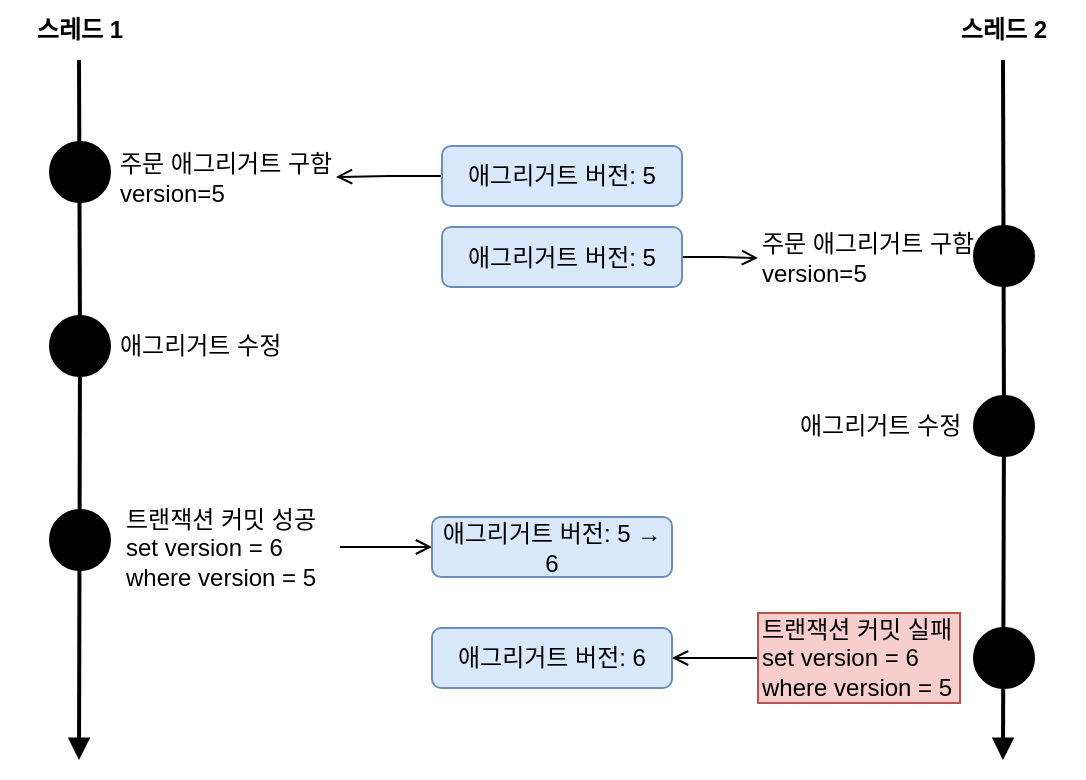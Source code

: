 <mxfile version="24.6.4" type="device">
  <diagram name="페이지-1" id="AymcwaN6Miwc1WNJYjlE">
    <mxGraphModel dx="1114" dy="894" grid="1" gridSize="10" guides="1" tooltips="1" connect="1" arrows="1" fold="1" page="1" pageScale="1" pageWidth="827" pageHeight="1169" math="0" shadow="0">
      <root>
        <mxCell id="0" />
        <mxCell id="1" parent="0" />
        <mxCell id="upWz8Z3bHJ_iLHCfg8Ll-1" value="" style="endArrow=block;html=1;rounded=0;strokeWidth=2;endFill=1;" edge="1" parent="1" source="upWz8Z3bHJ_iLHCfg8Ll-4">
          <mxGeometry width="50" height="50" relative="1" as="geometry">
            <mxPoint x="89.5" y="110" as="sourcePoint" />
            <mxPoint x="89.5" y="460" as="targetPoint" />
          </mxGeometry>
        </mxCell>
        <mxCell id="upWz8Z3bHJ_iLHCfg8Ll-2" value="" style="ellipse;whiteSpace=wrap;html=1;aspect=fixed;fillStyle=auto;fillColor=#000000;" vertex="1" parent="1">
          <mxGeometry x="75" y="151" width="30" height="30" as="geometry" />
        </mxCell>
        <mxCell id="upWz8Z3bHJ_iLHCfg8Ll-3" value="" style="endArrow=none;html=1;rounded=0;strokeWidth=2;endFill=0;" edge="1" parent="1" target="upWz8Z3bHJ_iLHCfg8Ll-4">
          <mxGeometry width="50" height="50" relative="1" as="geometry">
            <mxPoint x="89.5" y="110" as="sourcePoint" />
            <mxPoint x="89.5" y="460" as="targetPoint" />
          </mxGeometry>
        </mxCell>
        <mxCell id="upWz8Z3bHJ_iLHCfg8Ll-4" value="" style="ellipse;whiteSpace=wrap;html=1;aspect=fixed;fillStyle=auto;fillColor=#000000;" vertex="1" parent="1">
          <mxGeometry x="75" y="238" width="30" height="30" as="geometry" />
        </mxCell>
        <mxCell id="upWz8Z3bHJ_iLHCfg8Ll-5" value="" style="ellipse;whiteSpace=wrap;html=1;aspect=fixed;fillStyle=auto;fillColor=#000000;" vertex="1" parent="1">
          <mxGeometry x="75" y="335" width="30" height="30" as="geometry" />
        </mxCell>
        <mxCell id="upWz8Z3bHJ_iLHCfg8Ll-6" value="" style="endArrow=block;html=1;rounded=0;strokeWidth=2;endFill=1;" edge="1" parent="1" source="upWz8Z3bHJ_iLHCfg8Ll-9">
          <mxGeometry width="50" height="50" relative="1" as="geometry">
            <mxPoint x="551.5" y="110" as="sourcePoint" />
            <mxPoint x="551.5" y="460" as="targetPoint" />
          </mxGeometry>
        </mxCell>
        <mxCell id="upWz8Z3bHJ_iLHCfg8Ll-7" value="" style="ellipse;whiteSpace=wrap;html=1;aspect=fixed;fillStyle=auto;fillColor=#000000;" vertex="1" parent="1">
          <mxGeometry x="537" y="193" width="30" height="30" as="geometry" />
        </mxCell>
        <mxCell id="upWz8Z3bHJ_iLHCfg8Ll-8" value="" style="endArrow=none;html=1;rounded=0;strokeWidth=2;endFill=0;" edge="1" parent="1" target="upWz8Z3bHJ_iLHCfg8Ll-9">
          <mxGeometry width="50" height="50" relative="1" as="geometry">
            <mxPoint x="551.5" y="110" as="sourcePoint" />
            <mxPoint x="551.5" y="460" as="targetPoint" />
          </mxGeometry>
        </mxCell>
        <mxCell id="upWz8Z3bHJ_iLHCfg8Ll-9" value="" style="ellipse;whiteSpace=wrap;html=1;aspect=fixed;fillStyle=auto;fillColor=#000000;" vertex="1" parent="1">
          <mxGeometry x="537" y="278" width="30" height="30" as="geometry" />
        </mxCell>
        <mxCell id="upWz8Z3bHJ_iLHCfg8Ll-10" value="" style="ellipse;whiteSpace=wrap;html=1;aspect=fixed;fillStyle=auto;fillColor=#000000;" vertex="1" parent="1">
          <mxGeometry x="537" y="394" width="30" height="30" as="geometry" />
        </mxCell>
        <mxCell id="upWz8Z3bHJ_iLHCfg8Ll-11" value="주문 애그리거트 구함&lt;div&gt;version=5&lt;/div&gt;" style="text;html=1;align=left;verticalAlign=middle;whiteSpace=wrap;rounded=0;" vertex="1" parent="1">
          <mxGeometry x="108" y="151" width="110" height="35" as="geometry" />
        </mxCell>
        <mxCell id="upWz8Z3bHJ_iLHCfg8Ll-13" value="애그리거트 수정" style="text;html=1;align=left;verticalAlign=middle;whiteSpace=wrap;rounded=0;" vertex="1" parent="1">
          <mxGeometry x="108" y="243" width="92" height="20" as="geometry" />
        </mxCell>
        <mxCell id="upWz8Z3bHJ_iLHCfg8Ll-26" style="edgeStyle=orthogonalEdgeStyle;rounded=0;orthogonalLoop=1;jettySize=auto;html=1;entryX=0;entryY=0.5;entryDx=0;entryDy=0;endArrow=open;endFill=0;" edge="1" parent="1" source="upWz8Z3bHJ_iLHCfg8Ll-14" target="upWz8Z3bHJ_iLHCfg8Ll-25">
          <mxGeometry relative="1" as="geometry" />
        </mxCell>
        <mxCell id="upWz8Z3bHJ_iLHCfg8Ll-14" value="트랜잭션 커밋 성공&lt;div&gt;set version = 6&lt;/div&gt;&lt;div&gt;where version = 5&lt;/div&gt;" style="text;html=1;align=left;verticalAlign=middle;whiteSpace=wrap;rounded=0;" vertex="1" parent="1">
          <mxGeometry x="111" y="331" width="109" height="45" as="geometry" />
        </mxCell>
        <mxCell id="upWz8Z3bHJ_iLHCfg8Ll-15" value="애그리거트 수정" style="text;html=1;align=left;verticalAlign=middle;whiteSpace=wrap;rounded=0;" vertex="1" parent="1">
          <mxGeometry x="448" y="283" width="95" height="20" as="geometry" />
        </mxCell>
        <mxCell id="upWz8Z3bHJ_iLHCfg8Ll-28" style="edgeStyle=orthogonalEdgeStyle;rounded=0;orthogonalLoop=1;jettySize=auto;html=1;entryX=1;entryY=0.5;entryDx=0;entryDy=0;endArrow=open;endFill=0;" edge="1" parent="1" source="upWz8Z3bHJ_iLHCfg8Ll-16" target="upWz8Z3bHJ_iLHCfg8Ll-27">
          <mxGeometry relative="1" as="geometry" />
        </mxCell>
        <mxCell id="upWz8Z3bHJ_iLHCfg8Ll-16" value="트랜잭션 커밋 실패&lt;div&gt;set version = 6&lt;/div&gt;&lt;div&gt;where version = 5&lt;/div&gt;" style="text;html=1;align=left;verticalAlign=middle;whiteSpace=wrap;rounded=0;fillColor=#f8cecc;strokeColor=#b85450;" vertex="1" parent="1">
          <mxGeometry x="429" y="386.5" width="101" height="45" as="geometry" />
        </mxCell>
        <mxCell id="upWz8Z3bHJ_iLHCfg8Ll-17" value="스레드 1" style="text;html=1;align=center;verticalAlign=middle;whiteSpace=wrap;rounded=0;fontStyle=1" vertex="1" parent="1">
          <mxGeometry x="50" y="80" width="80" height="30" as="geometry" />
        </mxCell>
        <mxCell id="upWz8Z3bHJ_iLHCfg8Ll-18" value="스레드 2" style="text;html=1;align=center;verticalAlign=middle;whiteSpace=wrap;rounded=0;fontStyle=1" vertex="1" parent="1">
          <mxGeometry x="512" y="80" width="80" height="30" as="geometry" />
        </mxCell>
        <mxCell id="upWz8Z3bHJ_iLHCfg8Ll-20" style="edgeStyle=orthogonalEdgeStyle;rounded=0;orthogonalLoop=1;jettySize=auto;html=1;entryX=1;entryY=0.5;entryDx=0;entryDy=0;endArrow=open;endFill=0;" edge="1" parent="1" source="upWz8Z3bHJ_iLHCfg8Ll-19" target="upWz8Z3bHJ_iLHCfg8Ll-11">
          <mxGeometry relative="1" as="geometry">
            <mxPoint x="234" y="167.5" as="targetPoint" />
          </mxGeometry>
        </mxCell>
        <mxCell id="upWz8Z3bHJ_iLHCfg8Ll-19" value="애그리거트 버전: 5" style="rounded=1;whiteSpace=wrap;html=1;fillColor=#dae8fc;strokeColor=#6c8ebf;" vertex="1" parent="1">
          <mxGeometry x="271" y="153" width="120" height="30" as="geometry" />
        </mxCell>
        <mxCell id="upWz8Z3bHJ_iLHCfg8Ll-21" value="주문 애그리거트 구함&lt;div&gt;version=5&lt;/div&gt;" style="text;html=1;align=left;verticalAlign=middle;whiteSpace=wrap;rounded=0;" vertex="1" parent="1">
          <mxGeometry x="429" y="191.5" width="110" height="35" as="geometry" />
        </mxCell>
        <mxCell id="upWz8Z3bHJ_iLHCfg8Ll-24" style="edgeStyle=orthogonalEdgeStyle;rounded=0;orthogonalLoop=1;jettySize=auto;html=1;entryX=0;entryY=0.5;entryDx=0;entryDy=0;endArrow=open;endFill=0;" edge="1" parent="1" source="upWz8Z3bHJ_iLHCfg8Ll-23" target="upWz8Z3bHJ_iLHCfg8Ll-21">
          <mxGeometry relative="1" as="geometry" />
        </mxCell>
        <mxCell id="upWz8Z3bHJ_iLHCfg8Ll-23" value="애그리거트 버전: 5" style="rounded=1;whiteSpace=wrap;html=1;fillColor=#dae8fc;strokeColor=#6c8ebf;" vertex="1" parent="1">
          <mxGeometry x="271" y="193.5" width="120" height="30" as="geometry" />
        </mxCell>
        <mxCell id="upWz8Z3bHJ_iLHCfg8Ll-25" value="애그리거트 버전: 5 → 6" style="rounded=1;whiteSpace=wrap;html=1;fillColor=#dae8fc;strokeColor=#6c8ebf;" vertex="1" parent="1">
          <mxGeometry x="266" y="338.5" width="120" height="30" as="geometry" />
        </mxCell>
        <mxCell id="upWz8Z3bHJ_iLHCfg8Ll-27" value="애그리거트 버전: 6" style="rounded=1;whiteSpace=wrap;html=1;fillColor=#dae8fc;strokeColor=#6c8ebf;" vertex="1" parent="1">
          <mxGeometry x="266" y="394" width="120" height="30" as="geometry" />
        </mxCell>
      </root>
    </mxGraphModel>
  </diagram>
</mxfile>
